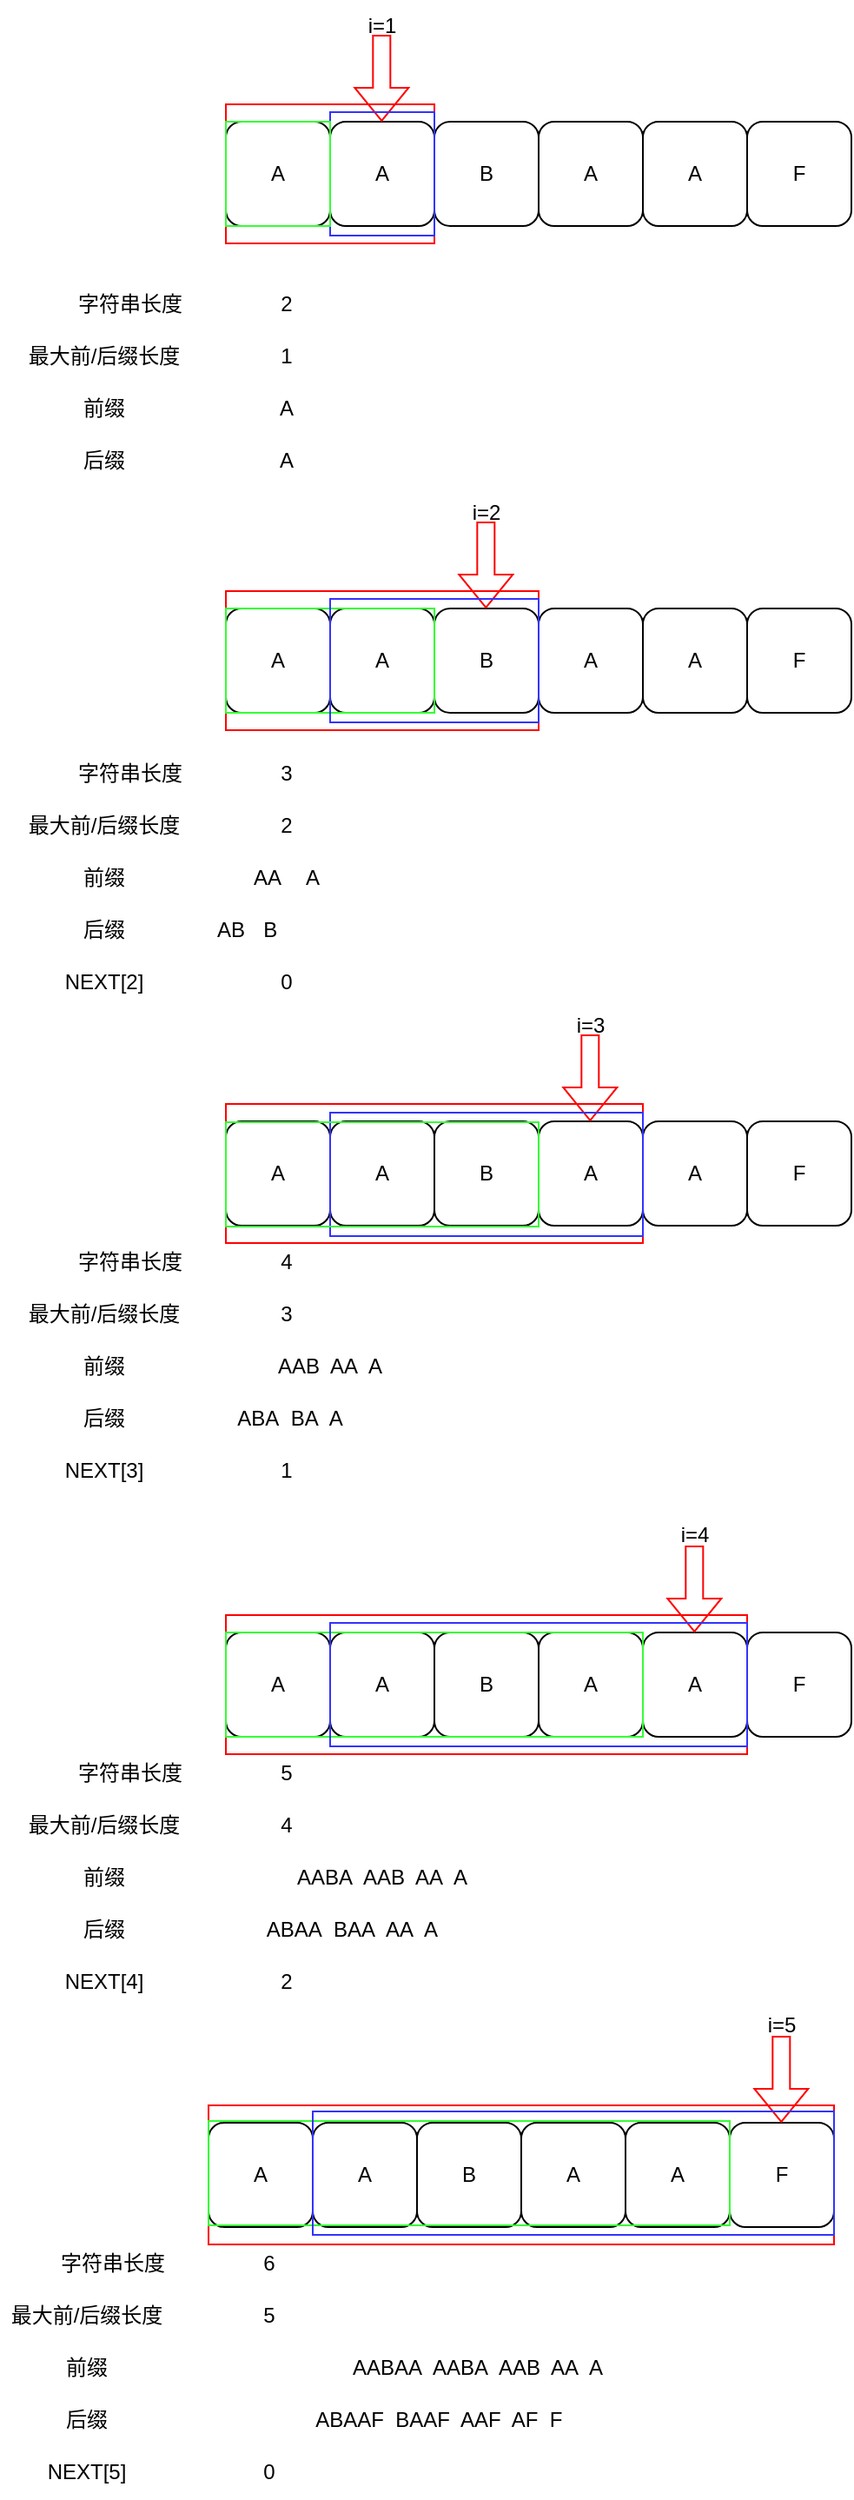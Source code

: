 <mxfile version="24.2.5" type="github">
  <diagram name="第 1 页" id="K5H_9Zw0PvqsQmt07m0w">
    <mxGraphModel dx="819" dy="481" grid="1" gridSize="10" guides="1" tooltips="1" connect="1" arrows="1" fold="1" page="1" pageScale="1" pageWidth="827" pageHeight="1169" math="0" shadow="0">
      <root>
        <mxCell id="0" />
        <mxCell id="1" parent="0" />
        <mxCell id="BO-Ao8ubwQV0J9x3if_I-14" value="A" style="rounded=1;whiteSpace=wrap;html=1;" vertex="1" parent="1">
          <mxGeometry x="140" y="80" width="60" height="60" as="geometry" />
        </mxCell>
        <mxCell id="BO-Ao8ubwQV0J9x3if_I-15" value="A" style="rounded=1;whiteSpace=wrap;html=1;" vertex="1" parent="1">
          <mxGeometry x="200" y="80" width="60" height="60" as="geometry" />
        </mxCell>
        <mxCell id="BO-Ao8ubwQV0J9x3if_I-16" value="B" style="rounded=1;whiteSpace=wrap;html=1;" vertex="1" parent="1">
          <mxGeometry x="260" y="80" width="60" height="60" as="geometry" />
        </mxCell>
        <mxCell id="BO-Ao8ubwQV0J9x3if_I-17" value="A" style="rounded=1;whiteSpace=wrap;html=1;" vertex="1" parent="1">
          <mxGeometry x="320" y="80" width="60" height="60" as="geometry" />
        </mxCell>
        <mxCell id="BO-Ao8ubwQV0J9x3if_I-18" value="A" style="rounded=1;whiteSpace=wrap;html=1;" vertex="1" parent="1">
          <mxGeometry x="380" y="80" width="60" height="60" as="geometry" />
        </mxCell>
        <mxCell id="BO-Ao8ubwQV0J9x3if_I-19" value="F" style="rounded=1;whiteSpace=wrap;html=1;" vertex="1" parent="1">
          <mxGeometry x="440" y="80" width="60" height="60" as="geometry" />
        </mxCell>
        <mxCell id="BO-Ao8ubwQV0J9x3if_I-25" value="" style="shape=flexArrow;endArrow=classic;html=1;rounded=0;strokeColor=#FF0000;" edge="1" parent="1">
          <mxGeometry width="50" height="50" relative="1" as="geometry">
            <mxPoint x="229.66" y="30" as="sourcePoint" />
            <mxPoint x="229.66" y="80" as="targetPoint" />
          </mxGeometry>
        </mxCell>
        <mxCell id="BO-Ao8ubwQV0J9x3if_I-34" value="字符串长度" style="text;html=1;align=center;verticalAlign=middle;whiteSpace=wrap;rounded=0;" vertex="1" parent="1">
          <mxGeometry x="50" y="170" width="70" height="30" as="geometry" />
        </mxCell>
        <mxCell id="BO-Ao8ubwQV0J9x3if_I-35" value="i=1" style="text;html=1;align=center;verticalAlign=middle;whiteSpace=wrap;rounded=0;" vertex="1" parent="1">
          <mxGeometry x="200" y="10" width="60" height="30" as="geometry" />
        </mxCell>
        <mxCell id="BO-Ao8ubwQV0J9x3if_I-40" value="" style="rounded=0;whiteSpace=wrap;html=1;fillColor=none;strokeColor=#FF0000;" vertex="1" parent="1">
          <mxGeometry x="140" y="70" width="120" height="80" as="geometry" />
        </mxCell>
        <mxCell id="BO-Ao8ubwQV0J9x3if_I-41" value="2" style="text;html=1;align=center;verticalAlign=middle;whiteSpace=wrap;rounded=0;" vertex="1" parent="1">
          <mxGeometry x="140" y="170" width="70" height="30" as="geometry" />
        </mxCell>
        <mxCell id="BO-Ao8ubwQV0J9x3if_I-42" value="最大前/后缀长度" style="text;html=1;align=center;verticalAlign=middle;whiteSpace=wrap;rounded=0;" vertex="1" parent="1">
          <mxGeometry x="20" y="200" width="100" height="30" as="geometry" />
        </mxCell>
        <mxCell id="BO-Ao8ubwQV0J9x3if_I-43" value="1" style="text;html=1;align=center;verticalAlign=middle;whiteSpace=wrap;rounded=0;" vertex="1" parent="1">
          <mxGeometry x="140" y="200" width="70" height="30" as="geometry" />
        </mxCell>
        <mxCell id="BO-Ao8ubwQV0J9x3if_I-44" value="前缀" style="text;html=1;align=center;verticalAlign=middle;whiteSpace=wrap;rounded=0;" vertex="1" parent="1">
          <mxGeometry x="20" y="230" width="100" height="30" as="geometry" />
        </mxCell>
        <mxCell id="BO-Ao8ubwQV0J9x3if_I-45" value="A" style="text;html=1;align=center;verticalAlign=middle;whiteSpace=wrap;rounded=0;" vertex="1" parent="1">
          <mxGeometry x="140" y="230" width="70" height="30" as="geometry" />
        </mxCell>
        <mxCell id="BO-Ao8ubwQV0J9x3if_I-46" value="后缀" style="text;html=1;align=center;verticalAlign=middle;whiteSpace=wrap;rounded=0;" vertex="1" parent="1">
          <mxGeometry x="20" y="260" width="100" height="30" as="geometry" />
        </mxCell>
        <mxCell id="BO-Ao8ubwQV0J9x3if_I-47" value="A" style="text;html=1;align=center;verticalAlign=middle;whiteSpace=wrap;rounded=0;" vertex="1" parent="1">
          <mxGeometry x="140" y="260" width="70" height="30" as="geometry" />
        </mxCell>
        <mxCell id="BO-Ao8ubwQV0J9x3if_I-48" value="A" style="rounded=1;whiteSpace=wrap;html=1;" vertex="1" parent="1">
          <mxGeometry x="140" y="360" width="60" height="60" as="geometry" />
        </mxCell>
        <mxCell id="BO-Ao8ubwQV0J9x3if_I-49" value="A" style="rounded=1;whiteSpace=wrap;html=1;" vertex="1" parent="1">
          <mxGeometry x="200" y="360" width="60" height="60" as="geometry" />
        </mxCell>
        <mxCell id="BO-Ao8ubwQV0J9x3if_I-50" value="B" style="rounded=1;whiteSpace=wrap;html=1;" vertex="1" parent="1">
          <mxGeometry x="260" y="360" width="60" height="60" as="geometry" />
        </mxCell>
        <mxCell id="BO-Ao8ubwQV0J9x3if_I-51" value="A" style="rounded=1;whiteSpace=wrap;html=1;" vertex="1" parent="1">
          <mxGeometry x="320" y="360" width="60" height="60" as="geometry" />
        </mxCell>
        <mxCell id="BO-Ao8ubwQV0J9x3if_I-52" value="A" style="rounded=1;whiteSpace=wrap;html=1;" vertex="1" parent="1">
          <mxGeometry x="380" y="360" width="60" height="60" as="geometry" />
        </mxCell>
        <mxCell id="BO-Ao8ubwQV0J9x3if_I-53" value="F" style="rounded=1;whiteSpace=wrap;html=1;" vertex="1" parent="1">
          <mxGeometry x="440" y="360" width="60" height="60" as="geometry" />
        </mxCell>
        <mxCell id="BO-Ao8ubwQV0J9x3if_I-54" value="" style="shape=flexArrow;endArrow=classic;html=1;rounded=0;strokeColor=#FF0000;" edge="1" parent="1">
          <mxGeometry width="50" height="50" relative="1" as="geometry">
            <mxPoint x="289.66" y="310" as="sourcePoint" />
            <mxPoint x="289.66" y="360" as="targetPoint" />
          </mxGeometry>
        </mxCell>
        <mxCell id="BO-Ao8ubwQV0J9x3if_I-55" value="字符串长度" style="text;html=1;align=center;verticalAlign=middle;whiteSpace=wrap;rounded=0;" vertex="1" parent="1">
          <mxGeometry x="50" y="440" width="70" height="30" as="geometry" />
        </mxCell>
        <mxCell id="BO-Ao8ubwQV0J9x3if_I-56" value="i=2" style="text;html=1;align=center;verticalAlign=middle;whiteSpace=wrap;rounded=0;" vertex="1" parent="1">
          <mxGeometry x="260" y="290" width="60" height="30" as="geometry" />
        </mxCell>
        <mxCell id="BO-Ao8ubwQV0J9x3if_I-57" value="" style="rounded=0;whiteSpace=wrap;html=1;fillColor=none;strokeColor=#FF0000;" vertex="1" parent="1">
          <mxGeometry x="140" y="350" width="180" height="80" as="geometry" />
        </mxCell>
        <mxCell id="BO-Ao8ubwQV0J9x3if_I-58" value="3" style="text;html=1;align=center;verticalAlign=middle;whiteSpace=wrap;rounded=0;" vertex="1" parent="1">
          <mxGeometry x="140" y="440" width="70" height="30" as="geometry" />
        </mxCell>
        <mxCell id="BO-Ao8ubwQV0J9x3if_I-59" value="最大前/后缀长度" style="text;html=1;align=center;verticalAlign=middle;whiteSpace=wrap;rounded=0;" vertex="1" parent="1">
          <mxGeometry x="20" y="470" width="100" height="30" as="geometry" />
        </mxCell>
        <mxCell id="BO-Ao8ubwQV0J9x3if_I-60" value="2" style="text;html=1;align=center;verticalAlign=middle;whiteSpace=wrap;rounded=0;" vertex="1" parent="1">
          <mxGeometry x="140" y="470" width="70" height="30" as="geometry" />
        </mxCell>
        <mxCell id="BO-Ao8ubwQV0J9x3if_I-61" value="前缀" style="text;html=1;align=center;verticalAlign=middle;whiteSpace=wrap;rounded=0;" vertex="1" parent="1">
          <mxGeometry x="20" y="500" width="100" height="30" as="geometry" />
        </mxCell>
        <mxCell id="BO-Ao8ubwQV0J9x3if_I-62" value="AA&lt;span style=&quot;white-space: pre;&quot;&gt;&#x9;&lt;/span&gt;&amp;nbsp;A" style="text;html=1;align=center;verticalAlign=middle;whiteSpace=wrap;rounded=0;" vertex="1" parent="1">
          <mxGeometry x="140" y="500" width="70" height="30" as="geometry" />
        </mxCell>
        <mxCell id="BO-Ao8ubwQV0J9x3if_I-63" value="后缀" style="text;html=1;align=center;verticalAlign=middle;whiteSpace=wrap;rounded=0;" vertex="1" parent="1">
          <mxGeometry x="20" y="530" width="100" height="30" as="geometry" />
        </mxCell>
        <mxCell id="BO-Ao8ubwQV0J9x3if_I-64" value="AB &lt;span style=&quot;white-space: pre;&quot;&gt;&#x9;&lt;/span&gt;B&lt;span style=&quot;white-space: pre;&quot;&gt;&#x9;&lt;/span&gt;&lt;span style=&quot;white-space: pre;&quot;&gt;&#x9;&lt;/span&gt;" style="text;html=1;align=center;verticalAlign=middle;whiteSpace=wrap;rounded=0;" vertex="1" parent="1">
          <mxGeometry x="135" y="530" width="80" height="30" as="geometry" />
        </mxCell>
        <mxCell id="BO-Ao8ubwQV0J9x3if_I-67" value="A" style="rounded=1;whiteSpace=wrap;html=1;" vertex="1" parent="1">
          <mxGeometry x="140" y="655" width="60" height="60" as="geometry" />
        </mxCell>
        <mxCell id="BO-Ao8ubwQV0J9x3if_I-68" value="A" style="rounded=1;whiteSpace=wrap;html=1;" vertex="1" parent="1">
          <mxGeometry x="200" y="655" width="60" height="60" as="geometry" />
        </mxCell>
        <mxCell id="BO-Ao8ubwQV0J9x3if_I-69" value="B" style="rounded=1;whiteSpace=wrap;html=1;" vertex="1" parent="1">
          <mxGeometry x="260" y="655" width="60" height="60" as="geometry" />
        </mxCell>
        <mxCell id="BO-Ao8ubwQV0J9x3if_I-70" value="A" style="rounded=1;whiteSpace=wrap;html=1;" vertex="1" parent="1">
          <mxGeometry x="320" y="655" width="60" height="60" as="geometry" />
        </mxCell>
        <mxCell id="BO-Ao8ubwQV0J9x3if_I-71" value="A" style="rounded=1;whiteSpace=wrap;html=1;" vertex="1" parent="1">
          <mxGeometry x="380" y="655" width="60" height="60" as="geometry" />
        </mxCell>
        <mxCell id="BO-Ao8ubwQV0J9x3if_I-72" value="F" style="rounded=1;whiteSpace=wrap;html=1;" vertex="1" parent="1">
          <mxGeometry x="440" y="655" width="60" height="60" as="geometry" />
        </mxCell>
        <mxCell id="BO-Ao8ubwQV0J9x3if_I-73" value="" style="shape=flexArrow;endArrow=classic;html=1;rounded=0;strokeColor=#FF0000;" edge="1" parent="1">
          <mxGeometry width="50" height="50" relative="1" as="geometry">
            <mxPoint x="349.66" y="605" as="sourcePoint" />
            <mxPoint x="349.66" y="655" as="targetPoint" />
          </mxGeometry>
        </mxCell>
        <mxCell id="BO-Ao8ubwQV0J9x3if_I-74" value="字符串长度" style="text;html=1;align=center;verticalAlign=middle;whiteSpace=wrap;rounded=0;" vertex="1" parent="1">
          <mxGeometry x="50" y="721" width="70" height="30" as="geometry" />
        </mxCell>
        <mxCell id="BO-Ao8ubwQV0J9x3if_I-75" value="i=3" style="text;html=1;align=center;verticalAlign=middle;whiteSpace=wrap;rounded=0;" vertex="1" parent="1">
          <mxGeometry x="320" y="585" width="60" height="30" as="geometry" />
        </mxCell>
        <mxCell id="BO-Ao8ubwQV0J9x3if_I-76" value="" style="rounded=0;whiteSpace=wrap;html=1;fillColor=none;strokeColor=#FF0000;" vertex="1" parent="1">
          <mxGeometry x="140" y="645" width="240" height="80" as="geometry" />
        </mxCell>
        <mxCell id="BO-Ao8ubwQV0J9x3if_I-77" value="4" style="text;html=1;align=center;verticalAlign=middle;whiteSpace=wrap;rounded=0;" vertex="1" parent="1">
          <mxGeometry x="140" y="721" width="70" height="30" as="geometry" />
        </mxCell>
        <mxCell id="BO-Ao8ubwQV0J9x3if_I-78" value="最大前/后缀长度" style="text;html=1;align=center;verticalAlign=middle;whiteSpace=wrap;rounded=0;" vertex="1" parent="1">
          <mxGeometry x="20" y="751" width="100" height="30" as="geometry" />
        </mxCell>
        <mxCell id="BO-Ao8ubwQV0J9x3if_I-79" value="3" style="text;html=1;align=center;verticalAlign=middle;whiteSpace=wrap;rounded=0;" vertex="1" parent="1">
          <mxGeometry x="140" y="751" width="70" height="30" as="geometry" />
        </mxCell>
        <mxCell id="BO-Ao8ubwQV0J9x3if_I-80" value="前缀" style="text;html=1;align=center;verticalAlign=middle;whiteSpace=wrap;rounded=0;" vertex="1" parent="1">
          <mxGeometry x="20" y="781" width="100" height="30" as="geometry" />
        </mxCell>
        <mxCell id="BO-Ao8ubwQV0J9x3if_I-81" value="AAB&amp;nbsp; AA&amp;nbsp; A" style="text;html=1;align=center;verticalAlign=middle;whiteSpace=wrap;rounded=0;" vertex="1" parent="1">
          <mxGeometry x="140" y="781" width="120" height="30" as="geometry" />
        </mxCell>
        <mxCell id="BO-Ao8ubwQV0J9x3if_I-82" value="后缀" style="text;html=1;align=center;verticalAlign=middle;whiteSpace=wrap;rounded=0;" vertex="1" parent="1">
          <mxGeometry x="20" y="811" width="100" height="30" as="geometry" />
        </mxCell>
        <mxCell id="BO-Ao8ubwQV0J9x3if_I-84" value="ABA&amp;nbsp; BA&amp;nbsp; A&lt;span style=&quot;white-space: pre;&quot;&gt;&#x9;&lt;/span&gt;&lt;span style=&quot;white-space: pre;&quot;&gt;&#x9;&lt;/span&gt;" style="text;html=1;align=center;verticalAlign=middle;whiteSpace=wrap;rounded=0;" vertex="1" parent="1">
          <mxGeometry x="140" y="811" width="120" height="30" as="geometry" />
        </mxCell>
        <mxCell id="BO-Ao8ubwQV0J9x3if_I-85" value="A" style="rounded=1;whiteSpace=wrap;html=1;" vertex="1" parent="1">
          <mxGeometry x="140" y="949" width="60" height="60" as="geometry" />
        </mxCell>
        <mxCell id="BO-Ao8ubwQV0J9x3if_I-86" value="A" style="rounded=1;whiteSpace=wrap;html=1;" vertex="1" parent="1">
          <mxGeometry x="200" y="949" width="60" height="60" as="geometry" />
        </mxCell>
        <mxCell id="BO-Ao8ubwQV0J9x3if_I-87" value="B" style="rounded=1;whiteSpace=wrap;html=1;" vertex="1" parent="1">
          <mxGeometry x="260" y="949" width="60" height="60" as="geometry" />
        </mxCell>
        <mxCell id="BO-Ao8ubwQV0J9x3if_I-88" value="A" style="rounded=1;whiteSpace=wrap;html=1;" vertex="1" parent="1">
          <mxGeometry x="320" y="949" width="60" height="60" as="geometry" />
        </mxCell>
        <mxCell id="BO-Ao8ubwQV0J9x3if_I-89" value="A" style="rounded=1;whiteSpace=wrap;html=1;" vertex="1" parent="1">
          <mxGeometry x="380" y="949" width="60" height="60" as="geometry" />
        </mxCell>
        <mxCell id="BO-Ao8ubwQV0J9x3if_I-90" value="F" style="rounded=1;whiteSpace=wrap;html=1;" vertex="1" parent="1">
          <mxGeometry x="440" y="949" width="60" height="60" as="geometry" />
        </mxCell>
        <mxCell id="BO-Ao8ubwQV0J9x3if_I-91" value="" style="shape=flexArrow;endArrow=classic;html=1;rounded=0;strokeColor=#FF0000;" edge="1" parent="1">
          <mxGeometry width="50" height="50" relative="1" as="geometry">
            <mxPoint x="409.66" y="899" as="sourcePoint" />
            <mxPoint x="409.66" y="949" as="targetPoint" />
          </mxGeometry>
        </mxCell>
        <mxCell id="BO-Ao8ubwQV0J9x3if_I-92" value="字符串长度" style="text;html=1;align=center;verticalAlign=middle;whiteSpace=wrap;rounded=0;" vertex="1" parent="1">
          <mxGeometry x="50" y="1015" width="70" height="30" as="geometry" />
        </mxCell>
        <mxCell id="BO-Ao8ubwQV0J9x3if_I-93" value="i=4" style="text;html=1;align=center;verticalAlign=middle;whiteSpace=wrap;rounded=0;" vertex="1" parent="1">
          <mxGeometry x="380" y="878" width="60" height="30" as="geometry" />
        </mxCell>
        <mxCell id="BO-Ao8ubwQV0J9x3if_I-94" value="" style="rounded=0;whiteSpace=wrap;html=1;fillColor=none;strokeColor=#FF0000;" vertex="1" parent="1">
          <mxGeometry x="140" y="939" width="300" height="80" as="geometry" />
        </mxCell>
        <mxCell id="BO-Ao8ubwQV0J9x3if_I-95" value="5" style="text;html=1;align=center;verticalAlign=middle;whiteSpace=wrap;rounded=0;" vertex="1" parent="1">
          <mxGeometry x="140" y="1015" width="70" height="30" as="geometry" />
        </mxCell>
        <mxCell id="BO-Ao8ubwQV0J9x3if_I-96" value="最大前/后缀长度" style="text;html=1;align=center;verticalAlign=middle;whiteSpace=wrap;rounded=0;" vertex="1" parent="1">
          <mxGeometry x="20" y="1045" width="100" height="30" as="geometry" />
        </mxCell>
        <mxCell id="BO-Ao8ubwQV0J9x3if_I-97" value="4" style="text;html=1;align=center;verticalAlign=middle;whiteSpace=wrap;rounded=0;" vertex="1" parent="1">
          <mxGeometry x="140" y="1045" width="70" height="30" as="geometry" />
        </mxCell>
        <mxCell id="BO-Ao8ubwQV0J9x3if_I-98" value="前缀" style="text;html=1;align=center;verticalAlign=middle;whiteSpace=wrap;rounded=0;" vertex="1" parent="1">
          <mxGeometry x="20" y="1075" width="100" height="30" as="geometry" />
        </mxCell>
        <mxCell id="BO-Ao8ubwQV0J9x3if_I-99" value="AABA&amp;nbsp; AAB&amp;nbsp; AA&amp;nbsp; A" style="text;html=1;align=center;verticalAlign=middle;whiteSpace=wrap;rounded=0;" vertex="1" parent="1">
          <mxGeometry x="140" y="1075" width="180" height="30" as="geometry" />
        </mxCell>
        <mxCell id="BO-Ao8ubwQV0J9x3if_I-100" value="后缀" style="text;html=1;align=center;verticalAlign=middle;whiteSpace=wrap;rounded=0;" vertex="1" parent="1">
          <mxGeometry x="20" y="1105" width="100" height="30" as="geometry" />
        </mxCell>
        <mxCell id="BO-Ao8ubwQV0J9x3if_I-101" value="ABAA&amp;nbsp; BAA&amp;nbsp; AA&amp;nbsp; A&lt;span style=&quot;white-space: pre;&quot;&gt;&#x9;&lt;/span&gt;&lt;span style=&quot;white-space: pre;&quot;&gt;&#x9;&lt;/span&gt;" style="text;html=1;align=center;verticalAlign=middle;whiteSpace=wrap;rounded=0;" vertex="1" parent="1">
          <mxGeometry x="140" y="1105" width="180" height="30" as="geometry" />
        </mxCell>
        <mxCell id="BO-Ao8ubwQV0J9x3if_I-102" value="NEXT[2]" style="text;html=1;align=center;verticalAlign=middle;whiteSpace=wrap;rounded=0;" vertex="1" parent="1">
          <mxGeometry x="20" y="560" width="100" height="30" as="geometry" />
        </mxCell>
        <mxCell id="BO-Ao8ubwQV0J9x3if_I-103" value="0" style="text;html=1;align=center;verticalAlign=middle;whiteSpace=wrap;rounded=0;" vertex="1" parent="1">
          <mxGeometry x="140" y="560" width="70" height="30" as="geometry" />
        </mxCell>
        <mxCell id="BO-Ao8ubwQV0J9x3if_I-104" value="NEXT[3]" style="text;html=1;align=center;verticalAlign=middle;whiteSpace=wrap;rounded=0;" vertex="1" parent="1">
          <mxGeometry x="20" y="841" width="100" height="30" as="geometry" />
        </mxCell>
        <mxCell id="BO-Ao8ubwQV0J9x3if_I-105" value="1" style="text;html=1;align=center;verticalAlign=middle;whiteSpace=wrap;rounded=0;" vertex="1" parent="1">
          <mxGeometry x="140" y="841" width="70" height="30" as="geometry" />
        </mxCell>
        <mxCell id="BO-Ao8ubwQV0J9x3if_I-106" value="NEXT[4]" style="text;html=1;align=center;verticalAlign=middle;whiteSpace=wrap;rounded=0;" vertex="1" parent="1">
          <mxGeometry x="20" y="1135" width="100" height="30" as="geometry" />
        </mxCell>
        <mxCell id="BO-Ao8ubwQV0J9x3if_I-107" value="2" style="text;html=1;align=center;verticalAlign=middle;whiteSpace=wrap;rounded=0;" vertex="1" parent="1">
          <mxGeometry x="140" y="1135" width="70" height="30" as="geometry" />
        </mxCell>
        <mxCell id="BO-Ao8ubwQV0J9x3if_I-108" value="A" style="rounded=1;whiteSpace=wrap;html=1;" vertex="1" parent="1">
          <mxGeometry x="130" y="1231" width="60" height="60" as="geometry" />
        </mxCell>
        <mxCell id="BO-Ao8ubwQV0J9x3if_I-109" value="A" style="rounded=1;whiteSpace=wrap;html=1;" vertex="1" parent="1">
          <mxGeometry x="190" y="1231" width="60" height="60" as="geometry" />
        </mxCell>
        <mxCell id="BO-Ao8ubwQV0J9x3if_I-110" value="B" style="rounded=1;whiteSpace=wrap;html=1;" vertex="1" parent="1">
          <mxGeometry x="250" y="1231" width="60" height="60" as="geometry" />
        </mxCell>
        <mxCell id="BO-Ao8ubwQV0J9x3if_I-111" value="A" style="rounded=1;whiteSpace=wrap;html=1;" vertex="1" parent="1">
          <mxGeometry x="310" y="1231" width="60" height="60" as="geometry" />
        </mxCell>
        <mxCell id="BO-Ao8ubwQV0J9x3if_I-112" value="A" style="rounded=1;whiteSpace=wrap;html=1;" vertex="1" parent="1">
          <mxGeometry x="370" y="1231" width="60" height="60" as="geometry" />
        </mxCell>
        <mxCell id="BO-Ao8ubwQV0J9x3if_I-113" value="F" style="rounded=1;whiteSpace=wrap;html=1;" vertex="1" parent="1">
          <mxGeometry x="430" y="1231" width="60" height="60" as="geometry" />
        </mxCell>
        <mxCell id="BO-Ao8ubwQV0J9x3if_I-114" value="" style="shape=flexArrow;endArrow=classic;html=1;rounded=0;strokeColor=#FF0000;" edge="1" parent="1">
          <mxGeometry width="50" height="50" relative="1" as="geometry">
            <mxPoint x="459.66" y="1181" as="sourcePoint" />
            <mxPoint x="459.66" y="1231" as="targetPoint" />
          </mxGeometry>
        </mxCell>
        <mxCell id="BO-Ao8ubwQV0J9x3if_I-115" value="字符串长度" style="text;html=1;align=center;verticalAlign=middle;whiteSpace=wrap;rounded=0;" vertex="1" parent="1">
          <mxGeometry x="40" y="1297" width="70" height="30" as="geometry" />
        </mxCell>
        <mxCell id="BO-Ao8ubwQV0J9x3if_I-116" value="i=5" style="text;html=1;align=center;verticalAlign=middle;whiteSpace=wrap;rounded=0;" vertex="1" parent="1">
          <mxGeometry x="430" y="1160" width="60" height="30" as="geometry" />
        </mxCell>
        <mxCell id="BO-Ao8ubwQV0J9x3if_I-117" value="" style="rounded=0;whiteSpace=wrap;html=1;fillColor=none;strokeColor=#FF0000;" vertex="1" parent="1">
          <mxGeometry x="130" y="1221" width="360" height="80" as="geometry" />
        </mxCell>
        <mxCell id="BO-Ao8ubwQV0J9x3if_I-118" value="6" style="text;html=1;align=center;verticalAlign=middle;whiteSpace=wrap;rounded=0;" vertex="1" parent="1">
          <mxGeometry x="130" y="1297" width="70" height="30" as="geometry" />
        </mxCell>
        <mxCell id="BO-Ao8ubwQV0J9x3if_I-119" value="最大前/后缀长度" style="text;html=1;align=center;verticalAlign=middle;whiteSpace=wrap;rounded=0;" vertex="1" parent="1">
          <mxGeometry x="10" y="1327" width="100" height="30" as="geometry" />
        </mxCell>
        <mxCell id="BO-Ao8ubwQV0J9x3if_I-120" value="5" style="text;html=1;align=center;verticalAlign=middle;whiteSpace=wrap;rounded=0;" vertex="1" parent="1">
          <mxGeometry x="130" y="1327" width="70" height="30" as="geometry" />
        </mxCell>
        <mxCell id="BO-Ao8ubwQV0J9x3if_I-121" value="前缀" style="text;html=1;align=center;verticalAlign=middle;whiteSpace=wrap;rounded=0;" vertex="1" parent="1">
          <mxGeometry x="10" y="1357" width="100" height="30" as="geometry" />
        </mxCell>
        <mxCell id="BO-Ao8ubwQV0J9x3if_I-122" value="AABAA&amp;nbsp; AABA&amp;nbsp; AAB&amp;nbsp; AA&amp;nbsp; A" style="text;html=1;align=center;verticalAlign=middle;whiteSpace=wrap;rounded=0;" vertex="1" parent="1">
          <mxGeometry x="130" y="1357" width="310" height="30" as="geometry" />
        </mxCell>
        <mxCell id="BO-Ao8ubwQV0J9x3if_I-123" value="后缀" style="text;html=1;align=center;verticalAlign=middle;whiteSpace=wrap;rounded=0;" vertex="1" parent="1">
          <mxGeometry x="10" y="1387" width="100" height="30" as="geometry" />
        </mxCell>
        <mxCell id="BO-Ao8ubwQV0J9x3if_I-124" value="ABAAF&amp;nbsp; BAAF&amp;nbsp; AAF&amp;nbsp; AF&amp;nbsp; F&lt;span style=&quot;white-space: pre;&quot;&gt;&#x9;&lt;/span&gt;&lt;span style=&quot;white-space: pre;&quot;&gt;&#x9;&lt;/span&gt;" style="text;html=1;align=center;verticalAlign=middle;whiteSpace=wrap;rounded=0;" vertex="1" parent="1">
          <mxGeometry x="130" y="1387" width="310" height="30" as="geometry" />
        </mxCell>
        <mxCell id="BO-Ao8ubwQV0J9x3if_I-125" value="NEXT[5]" style="text;html=1;align=center;verticalAlign=middle;whiteSpace=wrap;rounded=0;" vertex="1" parent="1">
          <mxGeometry x="10" y="1417" width="100" height="30" as="geometry" />
        </mxCell>
        <mxCell id="BO-Ao8ubwQV0J9x3if_I-126" value="0" style="text;html=1;align=center;verticalAlign=middle;whiteSpace=wrap;rounded=0;" vertex="1" parent="1">
          <mxGeometry x="130" y="1417" width="70" height="30" as="geometry" />
        </mxCell>
        <mxCell id="BO-Ao8ubwQV0J9x3if_I-127" value="" style="rounded=0;whiteSpace=wrap;html=1;fillColor=none;strokeColor=#33FF33;" vertex="1" parent="1">
          <mxGeometry x="130" y="1230" width="300" height="60" as="geometry" />
        </mxCell>
        <mxCell id="BO-Ao8ubwQV0J9x3if_I-129" value="" style="rounded=0;whiteSpace=wrap;html=1;fillColor=none;strokeColor=#3333FF;" vertex="1" parent="1">
          <mxGeometry x="190" y="1224.5" width="300" height="71" as="geometry" />
        </mxCell>
        <mxCell id="BO-Ao8ubwQV0J9x3if_I-130" value="" style="rounded=0;whiteSpace=wrap;html=1;fillColor=none;strokeColor=#33FF33;" vertex="1" parent="1">
          <mxGeometry x="140" y="949" width="240" height="60" as="geometry" />
        </mxCell>
        <mxCell id="BO-Ao8ubwQV0J9x3if_I-131" value="" style="rounded=0;whiteSpace=wrap;html=1;fillColor=none;strokeColor=#3333FF;" vertex="1" parent="1">
          <mxGeometry x="200" y="943.5" width="240" height="71" as="geometry" />
        </mxCell>
        <mxCell id="BO-Ao8ubwQV0J9x3if_I-132" value="" style="rounded=0;whiteSpace=wrap;html=1;fillColor=none;strokeColor=#3333FF;" vertex="1" parent="1">
          <mxGeometry x="200" y="650" width="180" height="71" as="geometry" />
        </mxCell>
        <mxCell id="BO-Ao8ubwQV0J9x3if_I-133" value="" style="rounded=0;whiteSpace=wrap;html=1;fillColor=none;strokeColor=#33FF33;" vertex="1" parent="1">
          <mxGeometry x="140" y="655.5" width="180" height="60" as="geometry" />
        </mxCell>
        <mxCell id="BO-Ao8ubwQV0J9x3if_I-134" value="" style="rounded=0;whiteSpace=wrap;html=1;fillColor=none;strokeColor=#33FF33;" vertex="1" parent="1">
          <mxGeometry x="140" y="360" width="120" height="60" as="geometry" />
        </mxCell>
        <mxCell id="BO-Ao8ubwQV0J9x3if_I-135" value="" style="rounded=0;whiteSpace=wrap;html=1;fillColor=none;strokeColor=#3333FF;" vertex="1" parent="1">
          <mxGeometry x="200" y="354.5" width="120" height="71" as="geometry" />
        </mxCell>
        <mxCell id="BO-Ao8ubwQV0J9x3if_I-136" value="" style="rounded=0;whiteSpace=wrap;html=1;fillColor=none;strokeColor=#3333FF;" vertex="1" parent="1">
          <mxGeometry x="200" y="74.5" width="60" height="71" as="geometry" />
        </mxCell>
        <mxCell id="BO-Ao8ubwQV0J9x3if_I-137" value="" style="rounded=0;whiteSpace=wrap;html=1;fillColor=none;strokeColor=#33FF33;" vertex="1" parent="1">
          <mxGeometry x="140" y="80" width="60" height="60" as="geometry" />
        </mxCell>
      </root>
    </mxGraphModel>
  </diagram>
</mxfile>
